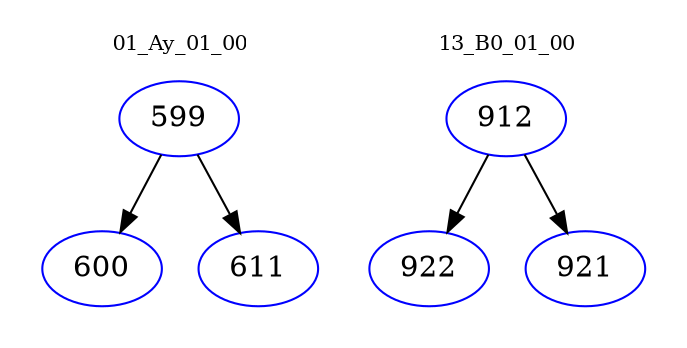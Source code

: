 digraph{
subgraph cluster_0 {
color = white
label = "01_Ay_01_00";
fontsize=10;
T0_599 [label="599", color="blue"]
T0_599 -> T0_600 [color="black"]
T0_600 [label="600", color="blue"]
T0_599 -> T0_611 [color="black"]
T0_611 [label="611", color="blue"]
}
subgraph cluster_1 {
color = white
label = "13_B0_01_00";
fontsize=10;
T1_912 [label="912", color="blue"]
T1_912 -> T1_922 [color="black"]
T1_922 [label="922", color="blue"]
T1_912 -> T1_921 [color="black"]
T1_921 [label="921", color="blue"]
}
}
